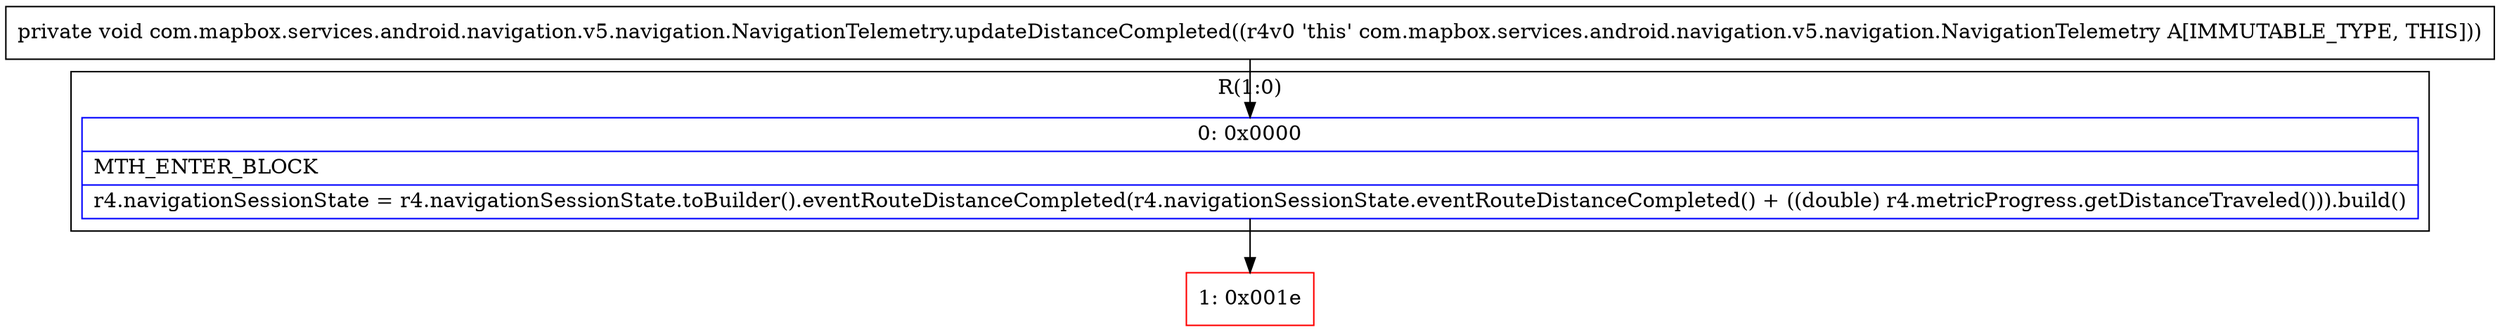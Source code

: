 digraph "CFG forcom.mapbox.services.android.navigation.v5.navigation.NavigationTelemetry.updateDistanceCompleted()V" {
subgraph cluster_Region_1521283100 {
label = "R(1:0)";
node [shape=record,color=blue];
Node_0 [shape=record,label="{0\:\ 0x0000|MTH_ENTER_BLOCK\l|r4.navigationSessionState = r4.navigationSessionState.toBuilder().eventRouteDistanceCompleted(r4.navigationSessionState.eventRouteDistanceCompleted() + ((double) r4.metricProgress.getDistanceTraveled())).build()\l}"];
}
Node_1 [shape=record,color=red,label="{1\:\ 0x001e}"];
MethodNode[shape=record,label="{private void com.mapbox.services.android.navigation.v5.navigation.NavigationTelemetry.updateDistanceCompleted((r4v0 'this' com.mapbox.services.android.navigation.v5.navigation.NavigationTelemetry A[IMMUTABLE_TYPE, THIS])) }"];
MethodNode -> Node_0;
Node_0 -> Node_1;
}

